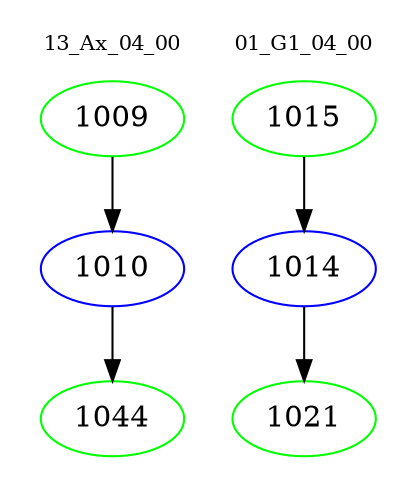 digraph{
subgraph cluster_0 {
color = white
label = "13_Ax_04_00";
fontsize=10;
T0_1009 [label="1009", color="green"]
T0_1009 -> T0_1010 [color="black"]
T0_1010 [label="1010", color="blue"]
T0_1010 -> T0_1044 [color="black"]
T0_1044 [label="1044", color="green"]
}
subgraph cluster_1 {
color = white
label = "01_G1_04_00";
fontsize=10;
T1_1015 [label="1015", color="green"]
T1_1015 -> T1_1014 [color="black"]
T1_1014 [label="1014", color="blue"]
T1_1014 -> T1_1021 [color="black"]
T1_1021 [label="1021", color="green"]
}
}
